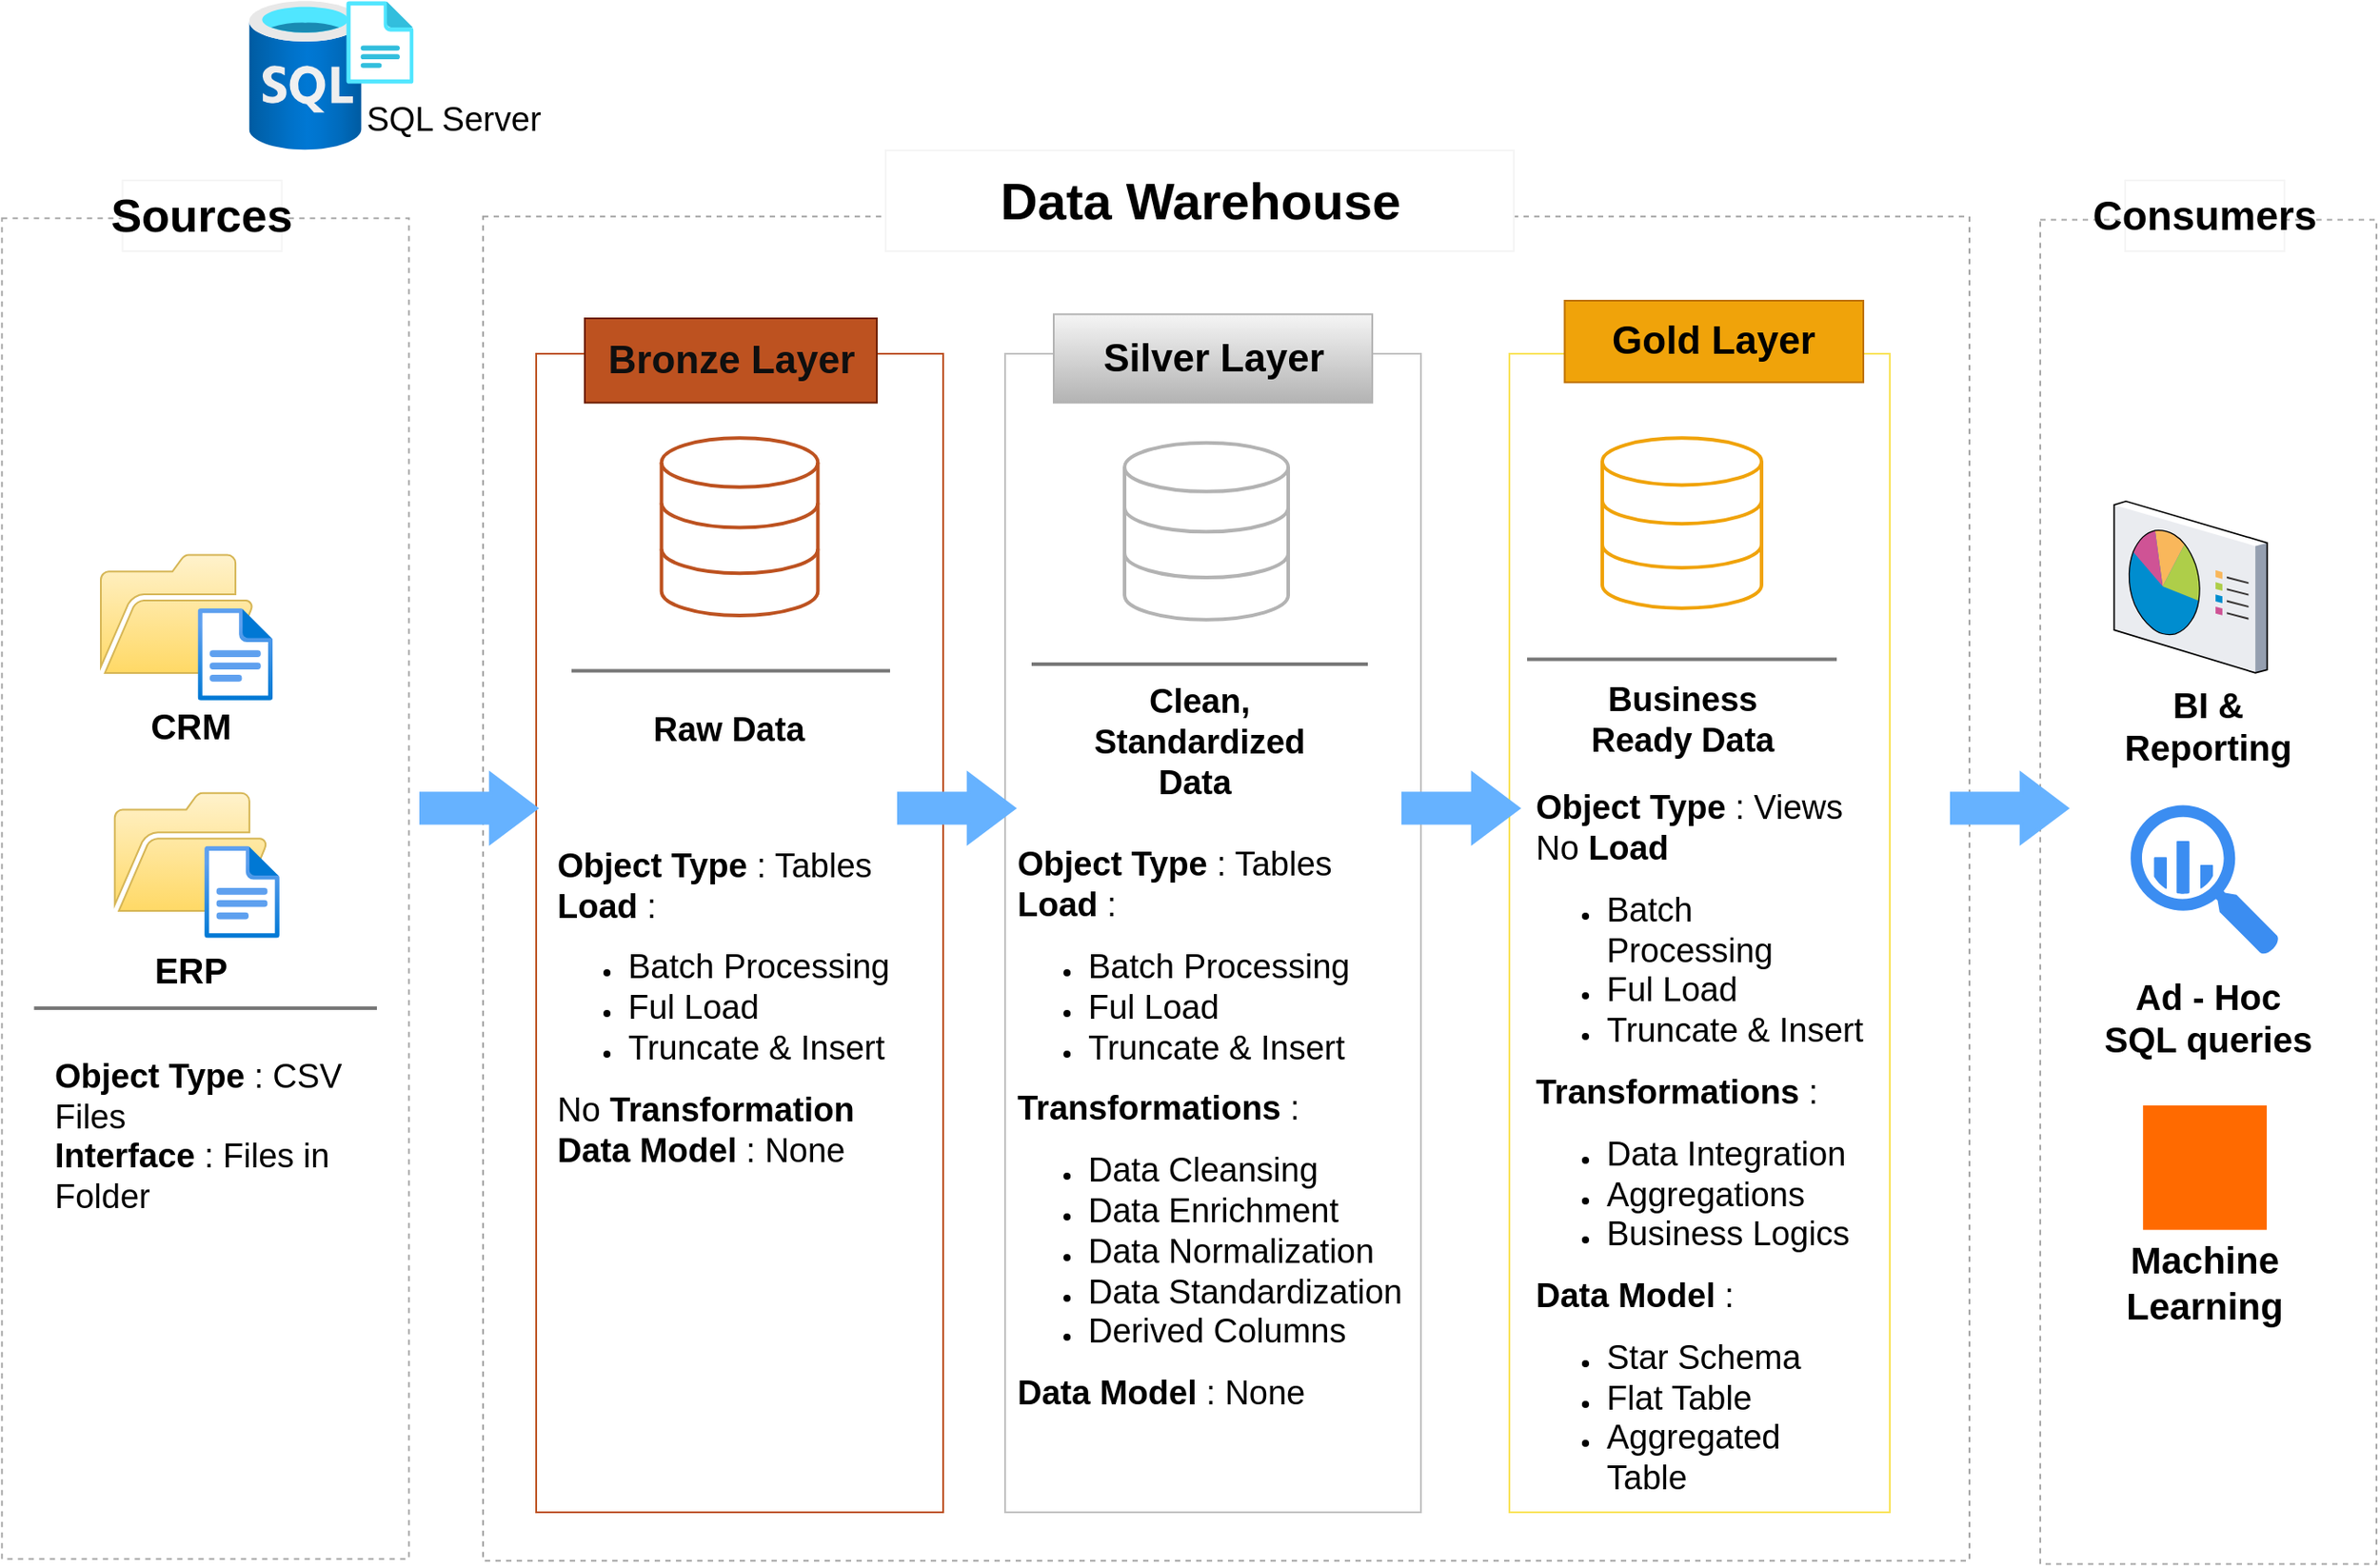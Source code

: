 <mxfile version="28.0.6">
  <diagram name="Page-1" id="8-bTWrP0KWhKswvyltWO">
    <mxGraphModel dx="1928" dy="1333" grid="1" gridSize="10" guides="1" tooltips="1" connect="1" arrows="1" fold="1" page="0" pageScale="1" pageWidth="1100" pageHeight="850" math="0" shadow="0">
      <root>
        <mxCell id="0" />
        <mxCell id="1" parent="0" />
        <mxCell id="knyrYtmJuzUSIyfH_HG9-1" value="&lt;span style=&quot;color: rgba(0, 0, 0, 0); font-family: monospace; font-size: 0px; text-align: start; text-wrap-mode: nowrap;&quot;&gt;%3CmxGraphModel%3E%3Croot%3E%3CmxCell%20id%3D%220%22%2F%3E%3CmxCell%20id%3D%221%22%20parent%3D%220%22%2F%3E%3CmxCell%20id%3D%222%22%20value%3D%22%22%20style%3D%22sketch%3D0%3BpointerEvents%3D1%3Bshadow%3D0%3Bdashed%3D0%3Bhtml%3D1%3BstrokeColor%3D%23d6b656%3BfillColor%3D%23fff2cc%3BlabelPosition%3Dcenter%3BverticalLabelPosition%3Dbottom%3BverticalAlign%3Dtop%3BoutlineConnect%3D0%3Balign%3Dcenter%3Bshape%3Dmxgraph.office.concepts.folder_open%3BgradientColor%3D%23ffd966%3B%22%20vertex%3D%221%22%20parent%3D%221%22%3E%3CmxGeometry%20x%3D%22255%22%20y%3D%22210%22%20width%3D%2240%22%20height%3D%2230%22%20as%3D%22geometry%22%2F%3E%3C%2FmxCell%3E%3CmxCell%20id%3D%223%22%20value%3D%22%22%20style%3D%22image%3Baspect%3Dfixed%3Bhtml%3D1%3Bpoints%3D%5B%5D%3Balign%3Dcenter%3BfontSize%3D12%3Bimage%3Dimg%2Flib%2Fazure2%2Fgeneral%2FFile.svg%3B%22%20vertex%3D%221%22%20parent%3D%221%22%3E%3CmxGeometry%20x%3D%22280%22%20y%3D%22220%22%20width%3D%2220%22%20height%3D%2224.64%22%20as%3D%22geometry%22%2F%3E%3C%2FmxCell%3E%3CmxCell%20id%3D%224%22%20value%3D%22%26lt%3Bb%26gt%3BCRM%26lt%3B%2Fb%26gt%3B%22%20style%3D%22text%3Bhtml%3D1%3Balign%3Dcenter%3BverticalAlign%3Dmiddle%3BwhiteSpace%3Dwrap%3Brounded%3D0%3B%22%20vertex%3D%221%22%20parent%3D%221%22%3E%3CmxGeometry%20x%3D%22255%22%20y%3D%22240%22%20width%3D%2250%22%20height%3D%2224.64%22%20as%3D%22geometry%22%2F%3E%3C%2FmxCell%3E%3CmxCell%20id%3D%225%22%20value%3D%22%22%20style%3D%22sketch%3D0%3BpointerEvents%3D1%3Bshadow%3D0%3Bdashed%3D0%3Bhtml%3D1%3BstrokeColor%3D%23d6b656%3BfillColor%3D%23fff2cc%3BlabelPosition%3Dcenter%3BverticalLabelPosition%3Dbottom%3BverticalAlign%3Dtop%3BoutlineConnect%3D0%3Balign%3Dcenter%3Bshape%3Dmxgraph.office.concepts.folder_open%3BgradientColor%3D%23ffd966%3B%22%20vertex%3D%221%22%20parent%3D%221%22%3E%3CmxGeometry%20x%3D%22255%22%20y%3D%22264.64%22%20width%3D%2240%22%20height%3D%2230%22%20as%3D%22geometry%22%2F%3E%3C%2FmxCell%3E%3CmxCell%20id%3D%226%22%20value%3D%22%22%20style%3D%22image%3Baspect%3Dfixed%3Bhtml%3D1%3Bpoints%3D%5B%5D%3Balign%3Dcenter%3BfontSize%3D12%3Bimage%3Dimg%2Flib%2Fazure2%2Fgeneral%2FFile.svg%3B%22%20vertex%3D%221%22%20parent%3D%221%22%3E%3CmxGeometry%20x%3D%22280%22%20y%3D%22275.36%22%20width%3D%2220%22%20height%3D%2224.64%22%20as%3D%22geometry%22%2F%3E%3C%2FmxCell%3E%3CmxCell%20id%3D%227%22%20value%3D%22%26lt%3Bb%26gt%3BERP%26lt%3B%2Fb%26gt%3B%22%20style%3D%22text%3Bhtml%3D1%3Balign%3Dcenter%3BverticalAlign%3Dmiddle%3BwhiteSpace%3Dwrap%3Brounded%3D0%3B%22%20vertex%3D%221%22%20parent%3D%221%22%3E%3CmxGeometry%20x%3D%22250%22%20y%3D%22294.64%22%20width%3D%2250%22%20height%3D%2224.64%22%20as%3D%22geometry%22%2F%3E%3C%2FmxCell%3E%3CmxCell%20id%3D%228%22%20value%3D%22%22%20style%3D%22line%3BstrokeWidth%3D2%3Bhtml%3D1%3BstrokeColor%3D%23787878%3B%22%20vertex%3D%221%22%20parent%3D%221%22%3E%3CmxGeometry%20x%3D%22220%22%20y%3D%22330%22%20width%3D%22110%22%20height%3D%2210%22%20as%3D%22geometry%22%2F%3E%3C%2FmxCell%3E%3CmxCell%20id%3D%229%22%20value%3D%22Object%20Type%20%3A%20CSV%20Files%26lt%3Bdiv%26gt%3B%26lt%3Bbr%26gt%3B%26lt%3B%2Fdiv%26gt%3B%22%20style%3D%22text%3Bhtml%3D1%3Balign%3Dcenter%3BverticalAlign%3Dmiddle%3BwhiteSpace%3Dwrap%3Brounded%3D0%3B%22%20vertex%3D%221%22%20parent%3D%221%22%3E%3CmxGeometry%20x%3D%22220%22%20y%3D%22360%22%20width%3D%22110%22%20height%3D%2230%22%20as%3D%22geometry%22%2F%3E%3C%2FmxCell%3E%3C%2Froot%3E%3C%2FmxGraphModel%3E&lt;/span&gt;&lt;span style=&quot;color: rgba(0, 0, 0, 0); font-family: monospace; font-size: 0px; text-align: start; text-wrap-mode: nowrap;&quot;&gt;%3CmxGraphModel%3E%3Croot%3E%3CmxCell%20id%3D%220%22%2F%3E%3CmxCell%20id%3D%221%22%20parent%3D%220%22%2F%3E%3CmxCell%20id%3D%222%22%20value%3D%22%22%20style%3D%22sketch%3D0%3BpointerEvents%3D1%3Bshadow%3D0%3Bdashed%3D0%3Bhtml%3D1%3BstrokeColor%3D%23d6b656%3BfillColor%3D%23fff2cc%3BlabelPosition%3Dcenter%3BverticalLabelPosition%3Dbottom%3BverticalAlign%3Dtop%3BoutlineConnect%3D0%3Balign%3Dcenter%3Bshape%3Dmxgraph.office.concepts.folder_open%3BgradientColor%3D%23ffd966%3B%22%20vertex%3D%221%22%20parent%3D%221%22%3E%3CmxGeometry%20x%3D%22255%22%20y%3D%22210%22%20width%3D%2240%22%20height%3D%2230%22%20as%3D%22geometry%22%2F%3E%3C%2FmxCell%3E%3CmxCell%20id%3D%223%22%20value%3D%22%22%20style%3D%22image%3Baspect%3Dfixed%3Bhtml%3D1%3Bpoints%3D%5B%5D%3Balign%3Dcenter%3BfontSize%3D12%3Bimage%3Dimg%2Flib%2Fazure2%2Fgeneral%2FFile.svg%3B%22%20vertex%3D%221%22%20parent%3D%221%22%3E%3CmxGeometry%20x%3D%22280%22%20y%3D%22220%22%20width%3D%2220%22%20height%3D%2224.64%22%20as%3D%22geometry%22%2F%3E%3C%2FmxCell%3E%3CmxCell%20id%3D%224%22%20value%3D%22%26lt%3Bb%26gt%3BCRM%26lt%3B%2Fb%26gt%3B%22%20style%3D%22text%3Bhtml%3D1%3Balign%3Dcenter%3BverticalAlign%3Dmiddle%3BwhiteSpace%3Dwrap%3Brounded%3D0%3B%22%20vertex%3D%221%22%20parent%3D%221%22%3E%3CmxGeometry%20x%3D%22255%22%20y%3D%22240%22%20width%3D%2250%22%20height%3D%2224.64%22%20as%3D%22geometry%22%2F%3E%3C%2FmxCell%3E%3CmxCell%20id%3D%225%22%20value%3D%22%22%20style%3D%22sketch%3D0%3BpointerEvents%3D1%3Bshadow%3D0%3Bdashed%3D0%3Bhtml%3D1%3BstrokeColor%3D%23d6b656%3BfillColor%3D%23fff2cc%3BlabelPosition%3Dcenter%3BverticalLabelPosition%3Dbottom%3BverticalAlign%3Dtop%3BoutlineConnect%3D0%3Balign%3Dcenter%3Bshape%3Dmxgraph.office.concepts.folder_open%3BgradientColor%3D%23ffd966%3B%22%20vertex%3D%221%22%20parent%3D%221%22%3E%3CmxGeometry%20x%3D%22255%22%20y%3D%22264.64%22%20width%3D%2240%22%20height%3D%2230%22%20as%3D%22geometry%22%2F%3E%3C%2FmxCell%3E%3CmxCell%20id%3D%226%22%20value%3D%22%22%20style%3D%22image%3Baspect%3Dfixed%3Bhtml%3D1%3Bpoints%3D%5B%5D%3Balign%3Dcenter%3BfontSize%3D12%3Bimage%3Dimg%2Flib%2Fazure2%2Fgeneral%2FFile.svg%3B%22%20vertex%3D%221%22%20parent%3D%221%22%3E%3CmxGeometry%20x%3D%22280%22%20y%3D%22275.36%22%20width%3D%2220%22%20height%3D%2224.64%22%20as%3D%22geometry%22%2F%3E%3C%2FmxCell%3E%3CmxCell%20id%3D%227%22%20value%3D%22%26lt%3Bb%26gt%3BERP%26lt%3B%2Fb%26gt%3B%22%20style%3D%22text%3Bhtml%3D1%3Balign%3Dcenter%3BverticalAlign%3Dmiddle%3BwhiteSpace%3Dwrap%3Brounded%3D0%3B%22%20vertex%3D%221%22%20parent%3D%221%22%3E%3CmxGeometry%20x%3D%22250%22%20y%3D%22294.64%22%20width%3D%2250%22%20height%3D%2224.64%22%20as%3D%22geometry%22%2F%3E%3C%2FmxCell%3E%3CmxCell%20id%3D%228%22%20value%3D%22%22%20style%3D%22line%3BstrokeWidth%3D2%3Bhtml%3D1%3BstrokeColor%3D%23787878%3B%22%20vertex%3D%221%22%20parent%3D%221%22%3E%3CmxGeometry%20x%3D%22220%22%20y%3D%22330%22%20width%3D%22110%22%20height%3D%2210%22%20as%3D%22geometry%22%2F%3E%3C%2FmxCell%3E%3CmxCell%20id%3D%229%22%20value%3D%22Object%20Type%20%3A%20CSV%20Files%26lt%3Bdiv%26gt%3B%26lt%3Bbr%26gt%3B%26lt%3B%2Fdiv%26gt%3B%22%20style%3D%22text%3Bhtml%3D1%3Balign%3Dcenter%3BverticalAlign%3Dmiddle%3BwhiteSpace%3Dwrap%3Brounded%3D0%3B%22%20vertex%3D%221%22%20parent%3D%221%22%3E%3CmxGeometry%20x%3D%22220%22%20y%3D%22360%22%20width%3D%22110%22%20height%3D%2230%22%20as%3D%22geometry%22%2F%3E%3C%2FmxCell%3E%3C%2Froot%3E%3C%2FmxGraphModel%3E&lt;/span&gt;" style="rounded=0;whiteSpace=wrap;html=1;strokeColor=#A9A9A9;dashed=1;" parent="1" vertex="1">
          <mxGeometry x="-141.87" y="63.32" width="230" height="758" as="geometry" />
        </mxCell>
        <mxCell id="knyrYtmJuzUSIyfH_HG9-2" value="&lt;font style=&quot;font-size: 26px;&quot;&gt;&lt;b style=&quot;&quot;&gt;Sources&lt;/b&gt;&lt;/font&gt;" style="rounded=0;whiteSpace=wrap;html=1;strokeColor=#F5F5F5;" parent="1" vertex="1">
          <mxGeometry x="-73.75" y="42" width="90" height="40" as="geometry" />
        </mxCell>
        <mxCell id="knyrYtmJuzUSIyfH_HG9-3" value="" style="rounded=0;whiteSpace=wrap;html=1;strokeColor=#A5A5A5;dashed=1;" parent="1" vertex="1">
          <mxGeometry x="130" y="62.32" width="840" height="760" as="geometry" />
        </mxCell>
        <mxCell id="knyrYtmJuzUSIyfH_HG9-4" value="&lt;font style=&quot;font-size: 29px;&quot;&gt;&lt;b style=&quot;&quot;&gt;Data Warehouse&lt;/b&gt;&lt;/font&gt;" style="rounded=0;whiteSpace=wrap;html=1;strokeColor=#F5F5F5;" parent="1" vertex="1">
          <mxGeometry x="357.5" y="25" width="355" height="57" as="geometry" />
        </mxCell>
        <mxCell id="knyrYtmJuzUSIyfH_HG9-5" value="" style="rounded=0;whiteSpace=wrap;html=1;strokeColor=#A9A9A9;dashed=1;" parent="1" vertex="1">
          <mxGeometry x="1010" y="64.28" width="190" height="760" as="geometry" />
        </mxCell>
        <mxCell id="knyrYtmJuzUSIyfH_HG9-6" value="&lt;font style=&quot;font-size: 23px;&quot;&gt;&lt;b&gt;Consumers&lt;/b&gt;&lt;/font&gt;" style="rounded=0;whiteSpace=wrap;html=1;strokeColor=#F5F5F5;" parent="1" vertex="1">
          <mxGeometry x="1058.04" y="42" width="90" height="40" as="geometry" />
        </mxCell>
        <mxCell id="knyrYtmJuzUSIyfH_HG9-10" style="edgeStyle=orthogonalEdgeStyle;rounded=0;orthogonalLoop=1;jettySize=auto;html=1;exitX=0.5;exitY=1;exitDx=0;exitDy=0;" parent="1" source="knyrYtmJuzUSIyfH_HG9-7" target="knyrYtmJuzUSIyfH_HG9-7" edge="1">
          <mxGeometry relative="1" as="geometry" />
        </mxCell>
        <mxCell id="knyrYtmJuzUSIyfH_HG9-11" value="" style="rounded=0;whiteSpace=wrap;html=1;fillColor=light-dark(#FFFFFF,#CF8360);fontColor=#0F0F0F;strokeColor=#BD5220;" parent="1" vertex="1">
          <mxGeometry x="160" y="140" width="230" height="655" as="geometry" />
        </mxCell>
        <mxCell id="knyrYtmJuzUSIyfH_HG9-14" value="" style="rounded=0;whiteSpace=wrap;html=1;strokeColor=#C1C1C1;" parent="1" vertex="1">
          <mxGeometry x="425.01" y="140" width="234.99" height="655" as="geometry" />
        </mxCell>
        <mxCell id="knyrYtmJuzUSIyfH_HG9-15" value="&lt;div&gt;&lt;br/&gt;&lt;/div&gt;" style="rounded=0;whiteSpace=wrap;html=1;strokeColor=#F9E358;" parent="1" vertex="1">
          <mxGeometry x="710" y="140" width="214.99" height="655" as="geometry" />
        </mxCell>
        <mxCell id="knyrYtmJuzUSIyfH_HG9-17" value="&lt;font style=&quot;font-size: 22px;&quot;&gt;&lt;b style=&quot;&quot;&gt;Gold Layer&lt;/b&gt;&lt;/font&gt;" style="rounded=0;whiteSpace=wrap;html=1;fillColor=#f0a30a;fontColor=#000000;strokeColor=#BD7000;" parent="1" vertex="1">
          <mxGeometry x="741.24" y="110" width="168.76" height="46.16" as="geometry" />
        </mxCell>
        <mxCell id="knyrYtmJuzUSIyfH_HG9-38" value="" style="sketch=0;pointerEvents=1;shadow=0;dashed=0;html=1;strokeColor=#d6b656;fillColor=#fff2cc;labelPosition=center;verticalLabelPosition=bottom;verticalAlign=top;outlineConnect=0;align=center;shape=mxgraph.office.concepts.folder_open;gradientColor=#ffd966;" parent="1" vertex="1">
          <mxGeometry x="-86" y="253.8" width="86.25" height="66.64" as="geometry" />
        </mxCell>
        <mxCell id="knyrYtmJuzUSIyfH_HG9-39" value="" style="image;aspect=fixed;html=1;points=[];align=center;fontSize=12;image=img/lib/azure2/general/File.svg;" parent="1" vertex="1">
          <mxGeometry x="-31.25" y="283.84" width="42.4" height="52.24" as="geometry" />
        </mxCell>
        <mxCell id="knyrYtmJuzUSIyfH_HG9-40" value="&lt;b&gt;&lt;font style=&quot;font-size: 20px;&quot;&gt;CRM&lt;/font&gt;&lt;/b&gt;" style="text;html=1;align=center;verticalAlign=middle;whiteSpace=wrap;rounded=0;" parent="1" vertex="1">
          <mxGeometry x="-80" y="338.04" width="90" height="24.64" as="geometry" />
        </mxCell>
        <mxCell id="knyrYtmJuzUSIyfH_HG9-43" value="&lt;b&gt;&lt;font style=&quot;font-size: 20px;&quot;&gt;ERP&lt;/font&gt;&lt;/b&gt;" style="text;html=1;align=center;verticalAlign=middle;whiteSpace=wrap;rounded=0;" parent="1" vertex="1">
          <mxGeometry x="-60" y="475.36" width="50" height="24.64" as="geometry" />
        </mxCell>
        <mxCell id="knyrYtmJuzUSIyfH_HG9-44" value="" style="line;strokeWidth=2;html=1;strokeColor=#787878;" parent="1" vertex="1">
          <mxGeometry x="-123.75" y="505" width="193.75" height="10" as="geometry" />
        </mxCell>
        <mxCell id="knyrYtmJuzUSIyfH_HG9-45" value="&lt;div style=&quot;text-align: left;&quot;&gt;&lt;span style=&quot;background-color: transparent; color: light-dark(rgb(0, 0, 0), rgb(255, 255, 255));&quot;&gt;&lt;font style=&quot;font-size: 19px;&quot;&gt;&lt;b style=&quot;&quot;&gt;Object Type&lt;/b&gt; : CSV Files&lt;/font&gt;&lt;/span&gt;&lt;/div&gt;&lt;div&gt;&lt;div style=&quot;text-align: left;&quot;&gt;&lt;span style=&quot;background-color: transparent; color: light-dark(rgb(0, 0, 0), rgb(255, 255, 255));&quot;&gt;&lt;font style=&quot;font-size: 19px;&quot;&gt;&lt;b style=&quot;&quot;&gt;Interface&lt;/b&gt; : Files in Folder&lt;/font&gt;&lt;/span&gt;&lt;/div&gt;&lt;div&gt;&lt;br&gt;&lt;/div&gt;&lt;/div&gt;" style="text;html=1;align=center;verticalAlign=middle;whiteSpace=wrap;rounded=0;" parent="1" vertex="1">
          <mxGeometry x="-113.13" y="575" width="183.13" height="30" as="geometry" />
        </mxCell>
        <mxCell id="knyrYtmJuzUSIyfH_HG9-46" value="" style="html=1;verticalLabelPosition=bottom;align=center;labelBackgroundColor=#ffffff;verticalAlign=top;strokeWidth=2;strokeColor=#BD5220;shadow=0;dashed=0;shape=mxgraph.ios7.icons.data;" parent="1" vertex="1">
          <mxGeometry x="230.82" y="187.68" width="88.37" height="100.36" as="geometry" />
        </mxCell>
        <mxCell id="knyrYtmJuzUSIyfH_HG9-47" value="" style="html=1;verticalLabelPosition=bottom;align=center;labelBackgroundColor=#ffffff;verticalAlign=top;strokeWidth=2;strokeColor=#B3B3B3;shadow=0;dashed=0;shape=mxgraph.ios7.icons.data;" parent="1" vertex="1">
          <mxGeometry x="492.52" y="190.36" width="92.49" height="99.96" as="geometry" />
        </mxCell>
        <mxCell id="knyrYtmJuzUSIyfH_HG9-48" value="" style="html=1;verticalLabelPosition=bottom;align=center;labelBackgroundColor=#ffffff;verticalAlign=top;strokeWidth=2;strokeColor=#F0A30A;shadow=0;dashed=0;shape=mxgraph.ios7.icons.data;" parent="1" vertex="1">
          <mxGeometry x="762.49" y="187.68" width="90" height="96.16" as="geometry" />
        </mxCell>
        <mxCell id="knyrYtmJuzUSIyfH_HG9-49" value="" style="shape=mxgraph.arrows.arrow_right;html=1;verticalLabelPosition=bottom;verticalAlign=top;strokeWidth=2;strokeColor=#66B2FF;fillColor=#66B2FF;" parent="1" vertex="1">
          <mxGeometry x="364.99" y="377.62" width="65.01" height="38.68" as="geometry" />
        </mxCell>
        <mxCell id="knyrYtmJuzUSIyfH_HG9-56" value="" style="line;strokeWidth=2;html=1;strokeColor=#787878;" parent="1" vertex="1">
          <mxGeometry x="180" y="314.28" width="180" height="10" as="geometry" />
        </mxCell>
        <mxCell id="knyrYtmJuzUSIyfH_HG9-57" value="" style="line;strokeWidth=2;html=1;strokeColor=#787878;" parent="1" vertex="1">
          <mxGeometry x="440" y="310.44" width="190" height="10" as="geometry" />
        </mxCell>
        <mxCell id="knyrYtmJuzUSIyfH_HG9-58" value="" style="line;strokeWidth=2;html=1;strokeColor=#787878;" parent="1" vertex="1">
          <mxGeometry x="720" y="307.76" width="174.99" height="10" as="geometry" />
        </mxCell>
        <mxCell id="knyrYtmJuzUSIyfH_HG9-59" value="&lt;font style=&quot;font-size: 19px;&quot;&gt;&lt;b style=&quot;&quot;&gt;Object Type&lt;/b&gt; : Tables&lt;/font&gt;&lt;div&gt;&lt;font style=&quot;font-size: 19px;&quot;&gt;&lt;b&gt;Load&lt;/b&gt; :&amp;nbsp;&lt;/font&gt;&lt;/div&gt;&lt;div&gt;&lt;ul&gt;&lt;li&gt;&lt;font style=&quot;font-size: 19px;&quot;&gt;Batch Processing&amp;nbsp;&lt;/font&gt;&lt;/li&gt;&lt;li&gt;&lt;font style=&quot;font-size: 19px;&quot;&gt;Ful Load&amp;nbsp;&lt;/font&gt;&lt;/li&gt;&lt;li&gt;&lt;font style=&quot;font-size: 19px;&quot;&gt;Truncate &amp;amp; Insert&lt;/font&gt;&lt;/li&gt;&lt;/ul&gt;&lt;font style=&quot;font-size: 19px;&quot;&gt;No&amp;nbsp;&lt;b&gt;Transformation&lt;/b&gt;&lt;/font&gt;&lt;/div&gt;&lt;div&gt;&lt;font style=&quot;font-size: 19px;&quot;&gt;&lt;b style=&quot;&quot;&gt;Data Model&lt;/b&gt; : None&lt;/font&gt;&lt;/div&gt;" style="text;html=1;align=left;verticalAlign=middle;whiteSpace=wrap;rounded=0;" parent="1" vertex="1">
          <mxGeometry x="170" y="455" width="200" height="110" as="geometry" />
        </mxCell>
        <mxCell id="knyrYtmJuzUSIyfH_HG9-60" value="&lt;font style=&quot;font-size: 19px;&quot;&gt;&lt;b style=&quot;&quot;&gt;Object Type&lt;/b&gt; : Tables&lt;/font&gt;&lt;div&gt;&lt;font style=&quot;font-size: 19px;&quot;&gt;&lt;b&gt;Load&lt;/b&gt; :&amp;nbsp;&lt;/font&gt;&lt;/div&gt;&lt;div&gt;&lt;ul&gt;&lt;li&gt;&lt;font style=&quot;font-size: 19px;&quot;&gt;Batch Processing&amp;nbsp;&lt;/font&gt;&lt;/li&gt;&lt;li&gt;&lt;font style=&quot;font-size: 19px;&quot;&gt;Ful Load&amp;nbsp;&lt;/font&gt;&lt;/li&gt;&lt;li&gt;&lt;font style=&quot;font-size: 19px;&quot;&gt;Truncate &amp;amp; Insert&lt;/font&gt;&lt;/li&gt;&lt;/ul&gt;&lt;font style=&quot;font-size: 19px;&quot;&gt;&lt;b&gt;Transformations&lt;/b&gt; :&lt;/font&gt;&lt;/div&gt;&lt;div&gt;&lt;ul&gt;&lt;li&gt;&lt;font style=&quot;font-size: 19px;&quot;&gt;Data Cleansing&lt;/font&gt;&lt;/li&gt;&lt;li&gt;&lt;font style=&quot;font-size: 19px;&quot;&gt;Data Enrichment&lt;/font&gt;&lt;/li&gt;&lt;li&gt;&lt;font style=&quot;font-size: 19px;&quot;&gt;Data Normalization&lt;/font&gt;&lt;/li&gt;&lt;li&gt;&lt;font style=&quot;font-size: 19px;&quot;&gt;Data Standardization&lt;/font&gt;&lt;/li&gt;&lt;li&gt;&lt;font style=&quot;font-size: 19px;&quot;&gt;Derived Columns&lt;/font&gt;&lt;/li&gt;&lt;/ul&gt;&lt;font style=&quot;font-size: 19px;&quot;&gt;&lt;b&gt;Data Model&lt;/b&gt; : None&lt;/font&gt;&lt;/div&gt;&lt;div style=&quot;&quot;&gt;&lt;font style=&quot;font-size: 19px;&quot;&gt;&amp;nbsp;&lt;/font&gt;&lt;/div&gt;" style="text;html=1;align=left;verticalAlign=middle;whiteSpace=wrap;rounded=0;" parent="1" vertex="1">
          <mxGeometry x="430" y="500" width="220" height="180" as="geometry" />
        </mxCell>
        <mxCell id="knyrYtmJuzUSIyfH_HG9-61" value="&lt;font style=&quot;font-size: 19px;&quot;&gt;&lt;b style=&quot;&quot;&gt;Raw Data&lt;/b&gt;&lt;/font&gt;" style="text;html=1;align=center;verticalAlign=middle;whiteSpace=wrap;rounded=0;" parent="1" vertex="1">
          <mxGeometry x="217.53" y="337.82" width="101.66" height="30" as="geometry" />
        </mxCell>
        <mxCell id="knyrYtmJuzUSIyfH_HG9-62" value="&lt;font style=&quot;font-size: 19px;&quot;&gt;&lt;b style=&quot;&quot;&gt;Clean, Standardized Data&amp;nbsp;&lt;/b&gt;&lt;/font&gt;" style="text;html=1;align=center;verticalAlign=middle;whiteSpace=wrap;rounded=0;strokeWidth=2;" parent="1" vertex="1">
          <mxGeometry x="480" y="344.64" width="110" height="30" as="geometry" />
        </mxCell>
        <mxCell id="knyrYtmJuzUSIyfH_HG9-65" value="&lt;span style=&quot;float: none; color: rgb(0, 0, 0); background-color: rgb(255, 255, 255); display: inline !important;&quot;&gt;&lt;b style=&quot;&quot;&gt;&lt;font style=&quot;font-size: 19px;&quot;&gt;Business Ready Data&lt;/font&gt;&lt;/b&gt;&lt;/span&gt;" style="text;html=1;align=center;verticalAlign=middle;whiteSpace=wrap;rounded=0;" parent="1" vertex="1">
          <mxGeometry x="752.5" y="332.32" width="110" height="30" as="geometry" />
        </mxCell>
        <mxCell id="knyrYtmJuzUSIyfH_HG9-66" value="&lt;span style=&quot;&quot;&gt;&lt;font style=&quot;font-size: 19px;&quot;&gt;&lt;b style=&quot;&quot;&gt;Object Type&lt;/b&gt; : Views&lt;/font&gt;&lt;/span&gt;&lt;div style=&quot;&quot;&gt;&lt;font style=&quot;font-size: 19px;&quot;&gt;No&lt;b&gt; Load&lt;/b&gt;&amp;nbsp;&lt;/font&gt;&lt;/div&gt;&lt;div style=&quot;&quot;&gt;&lt;ul&gt;&lt;li&gt;&lt;font style=&quot;font-size: 19px;&quot;&gt;Batch Processing&amp;nbsp;&lt;/font&gt;&lt;/li&gt;&lt;li&gt;&lt;font style=&quot;font-size: 19px;&quot;&gt;Ful Load&amp;nbsp;&lt;/font&gt;&lt;/li&gt;&lt;li&gt;&lt;font style=&quot;font-size: 19px;&quot;&gt;Truncate &amp;amp; Insert&lt;/font&gt;&lt;/li&gt;&lt;/ul&gt;&lt;font style=&quot;font-size: 19px;&quot;&gt;&lt;b&gt;Transformations&lt;/b&gt; :&lt;/font&gt;&lt;/div&gt;&lt;div style=&quot;&quot;&gt;&lt;ul&gt;&lt;li&gt;&lt;font style=&quot;font-size: 19px;&quot;&gt;Data Integration&lt;/font&gt;&lt;/li&gt;&lt;li&gt;&lt;font style=&quot;font-size: 19px;&quot;&gt;Aggregations&lt;/font&gt;&lt;/li&gt;&lt;li&gt;&lt;font style=&quot;font-size: 19px;&quot;&gt;Business Logics&lt;/font&gt;&lt;/li&gt;&lt;/ul&gt;&lt;font style=&quot;font-size: 19px;&quot;&gt;&lt;b style=&quot;background-color: transparent; color: light-dark(rgb(0, 0, 0), rgb(255, 255, 255));&quot;&gt;Data Model&lt;/b&gt;&lt;span style=&quot;background-color: transparent; color: light-dark(rgb(0, 0, 0), rgb(255, 255, 255));&quot;&gt;&amp;nbsp;:&lt;/span&gt;&lt;/font&gt;&lt;/div&gt;&lt;div style=&quot;&quot;&gt;&lt;ul&gt;&lt;li&gt;&lt;span style=&quot;background-color: transparent; color: light-dark(rgb(0, 0, 0), rgb(255, 255, 255));&quot;&gt;&lt;font style=&quot;font-size: 19px;&quot;&gt;Star Schema&lt;/font&gt;&lt;/span&gt;&lt;/li&gt;&lt;li&gt;&lt;span style=&quot;background-color: transparent; color: light-dark(rgb(0, 0, 0), rgb(255, 255, 255));&quot;&gt;&lt;font style=&quot;font-size: 19px;&quot;&gt;Flat Table&lt;/font&gt;&lt;/span&gt;&lt;/li&gt;&lt;li&gt;&lt;span style=&quot;background-color: transparent; color: light-dark(rgb(0, 0, 0), rgb(255, 255, 255));&quot;&gt;&lt;font style=&quot;font-size: 19px;&quot;&gt;Aggregated Table&lt;/font&gt;&lt;/span&gt;&lt;/li&gt;&lt;/ul&gt;&lt;/div&gt;&lt;div style=&quot;&quot;&gt;&lt;font style=&quot;font-size: 14px;&quot;&gt;&lt;br&gt;&lt;/font&gt;&lt;/div&gt;" style="text;html=1;align=left;verticalAlign=middle;whiteSpace=wrap;rounded=0;" parent="1" vertex="1">
          <mxGeometry x="722.5" y="416.3" width="189.99" height="370" as="geometry" />
        </mxCell>
        <mxCell id="knyrYtmJuzUSIyfH_HG9-73" value="" style="verticalLabelPosition=bottom;sketch=0;aspect=fixed;html=1;verticalAlign=top;strokeColor=none;align=center;outlineConnect=0;shape=mxgraph.citrix.reporting;" parent="1" vertex="1">
          <mxGeometry x="1051.75" y="223.38" width="86.5" height="97.06" as="geometry" />
        </mxCell>
        <mxCell id="knyrYtmJuzUSIyfH_HG9-75" value="" style="sketch=0;html=1;aspect=fixed;strokeColor=none;shadow=0;fillColor=#3B8DF1;verticalAlign=top;labelPosition=center;verticalLabelPosition=bottom;shape=mxgraph.gcp2.big_query" parent="1" vertex="1">
          <mxGeometry x="1061.09" y="395.24" width="83.91" height="84.76" as="geometry" />
        </mxCell>
        <mxCell id="knyrYtmJuzUSIyfH_HG9-76" value="" style="points=[];aspect=fixed;html=1;align=center;shadow=0;dashed=0;fillColor=#FF6A00;strokeColor=none;shape=mxgraph.alibaba_cloud.machine_learning;" parent="1" vertex="1">
          <mxGeometry x="1068.09" y="565" width="69.9" height="70.32" as="geometry" />
        </mxCell>
        <mxCell id="knyrYtmJuzUSIyfH_HG9-77" value="&lt;font style=&quot;font-size: 20px;&quot;&gt;&lt;b&gt;BI &amp;amp; Reporting&lt;/b&gt;&lt;/font&gt;" style="text;html=1;align=center;verticalAlign=middle;whiteSpace=wrap;rounded=0;" parent="1" vertex="1">
          <mxGeometry x="1040" y="329.86" width="130" height="41" as="geometry" />
        </mxCell>
        <mxCell id="knyrYtmJuzUSIyfH_HG9-78" value="&lt;font style=&quot;font-size: 20px;&quot;&gt;&lt;b&gt;Ad - Hoc SQL queries&lt;/b&gt;&lt;/font&gt;" style="text;html=1;align=center;verticalAlign=middle;whiteSpace=wrap;rounded=0;" parent="1" vertex="1">
          <mxGeometry x="1041.96" y="500" width="126.09" height="30" as="geometry" />
        </mxCell>
        <mxCell id="knyrYtmJuzUSIyfH_HG9-80" value="&lt;font style=&quot;font-size: 21px;&quot;&gt;&lt;b&gt;Machine Learning&lt;/b&gt;&lt;/font&gt;" style="text;html=1;align=center;verticalAlign=middle;whiteSpace=wrap;rounded=0;" parent="1" vertex="1">
          <mxGeometry x="1073.04" y="650" width="60" height="30" as="geometry" />
        </mxCell>
        <mxCell id="knyrYtmJuzUSIyfH_HG9-83" value="" style="image;aspect=fixed;html=1;points=[];align=center;fontSize=12;image=img/lib/azure2/databases/SQL_Server_Registries.svg;" parent="1" vertex="1">
          <mxGeometry x="-2.25" y="-59.79" width="92.99" height="84.79" as="geometry" />
        </mxCell>
        <mxCell id="knyrYtmJuzUSIyfH_HG9-84" value="&lt;font style=&quot;font-size: 19px;&quot;&gt;SQL Server&lt;/font&gt;" style="text;html=1;align=center;verticalAlign=middle;whiteSpace=wrap;rounded=0;" parent="1" vertex="1">
          <mxGeometry x="60.25" y="-7.47" width="107" height="30" as="geometry" />
        </mxCell>
        <mxCell id="knyrYtmJuzUSIyfH_HG9-7" value="&lt;font style=&quot;font-size: 22px;&quot;&gt;&lt;b style=&quot;&quot;&gt;Bronze Layer&lt;/b&gt;&lt;/font&gt;" style="rounded=0;whiteSpace=wrap;html=1;fillColor=light-dark(#BD5220,#CF8360);fontColor=#0F0F0F;strokeColor=#6D1F00;" parent="1" vertex="1">
          <mxGeometry x="187.5" y="120" width="165" height="47.68" as="geometry" />
        </mxCell>
        <mxCell id="knyrYtmJuzUSIyfH_HG9-13" value="&lt;font style=&quot;font-size: 22px;&quot;&gt;&lt;b style=&quot;&quot;&gt;Silver Layer&lt;/b&gt;&lt;/font&gt;" style="rounded=0;whiteSpace=wrap;html=1;fillColor=#F5F5F5;strokeColor=#B3B3B3;gradientColor=#b3b3b3;" parent="1" vertex="1">
          <mxGeometry x="452.51" y="117.68" width="180" height="50" as="geometry" />
        </mxCell>
        <mxCell id="Bt1fgseMTqfDA_T7K32y-10" value="" style="shape=mxgraph.arrows.arrow_right;html=1;verticalLabelPosition=bottom;verticalAlign=top;strokeWidth=2;strokeColor=#66B2FF;fillColor=#66B2FF;" vertex="1" parent="1">
          <mxGeometry x="650" y="377.62" width="65.01" height="38.68" as="geometry" />
        </mxCell>
        <mxCell id="Bt1fgseMTqfDA_T7K32y-11" value="" style="shape=mxgraph.arrows.arrow_right;html=1;verticalLabelPosition=bottom;verticalAlign=top;strokeWidth=2;strokeColor=#66B2FF;fillColor=#66B2FF;" vertex="1" parent="1">
          <mxGeometry x="960" y="377.62" width="65.01" height="38.68" as="geometry" />
        </mxCell>
        <mxCell id="Bt1fgseMTqfDA_T7K32y-12" value="" style="shape=mxgraph.arrows.arrow_right;html=1;verticalLabelPosition=bottom;verticalAlign=top;strokeWidth=2;strokeColor=#66B2FF;fillColor=#66B2FF;" vertex="1" parent="1">
          <mxGeometry x="94.99" y="377.62" width="65.01" height="38.68" as="geometry" />
        </mxCell>
        <mxCell id="Bt1fgseMTqfDA_T7K32y-15" value="" style="sketch=0;pointerEvents=1;shadow=0;dashed=0;html=1;strokeColor=#d6b656;fillColor=#fff2cc;labelPosition=center;verticalLabelPosition=bottom;verticalAlign=top;outlineConnect=0;align=center;shape=mxgraph.office.concepts.folder_open;gradientColor=#ffd966;" vertex="1" parent="1">
          <mxGeometry x="-78.13" y="388.36" width="86.25" height="66.64" as="geometry" />
        </mxCell>
        <mxCell id="Bt1fgseMTqfDA_T7K32y-16" value="" style="image;aspect=fixed;html=1;points=[];align=center;fontSize=12;image=img/lib/azure2/general/File.svg;" vertex="1" parent="1">
          <mxGeometry x="-27.45" y="418.16" width="42.4" height="52.24" as="geometry" />
        </mxCell>
      </root>
    </mxGraphModel>
  </diagram>
</mxfile>
